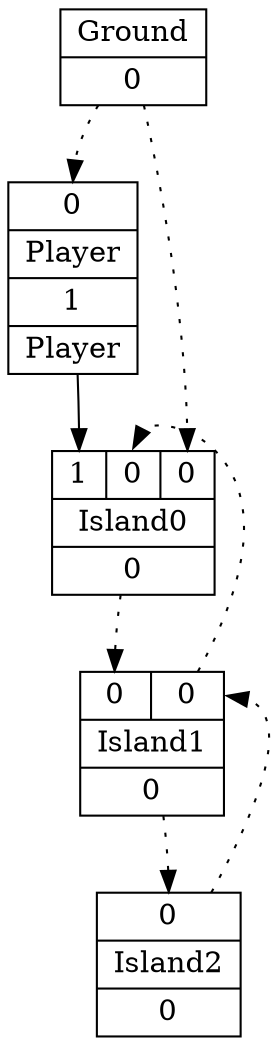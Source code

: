 digraph G {
node [shape=record];
Player[ label ="{{<GroundP>0}|{Player}|<PlayerOUT>1|{Player}}"];
Ground[ label ="{{Ground}|<GroundOUT>0}"];
Island0[ label ="{{<Player>1|<Island1P>0|<GroundP>0}|{Island0}|<Island0OUT>0}"];
Island1[ label ="{{<Island0P>0|<Island2P>0}|{Island1}|<Island1OUT>0}"];
Island2[ label ="{{<Island1P>0}|{Island2}|<Island2OUT>0}"];
	"Ground" -> "Player":GroundP [style=dotted];
	"Player" -> "Island0":Player;
	"Island1" -> "Island0":Island1P [style=dotted];
	"Ground" -> "Island0":GroundP [style=dotted];
	"Island0" -> "Island1":Island0P [style=dotted];
	"Island2" -> "Island1":Island2P [style=dotted];
	"Island1" -> "Island2":Island1P [style=dotted];
}